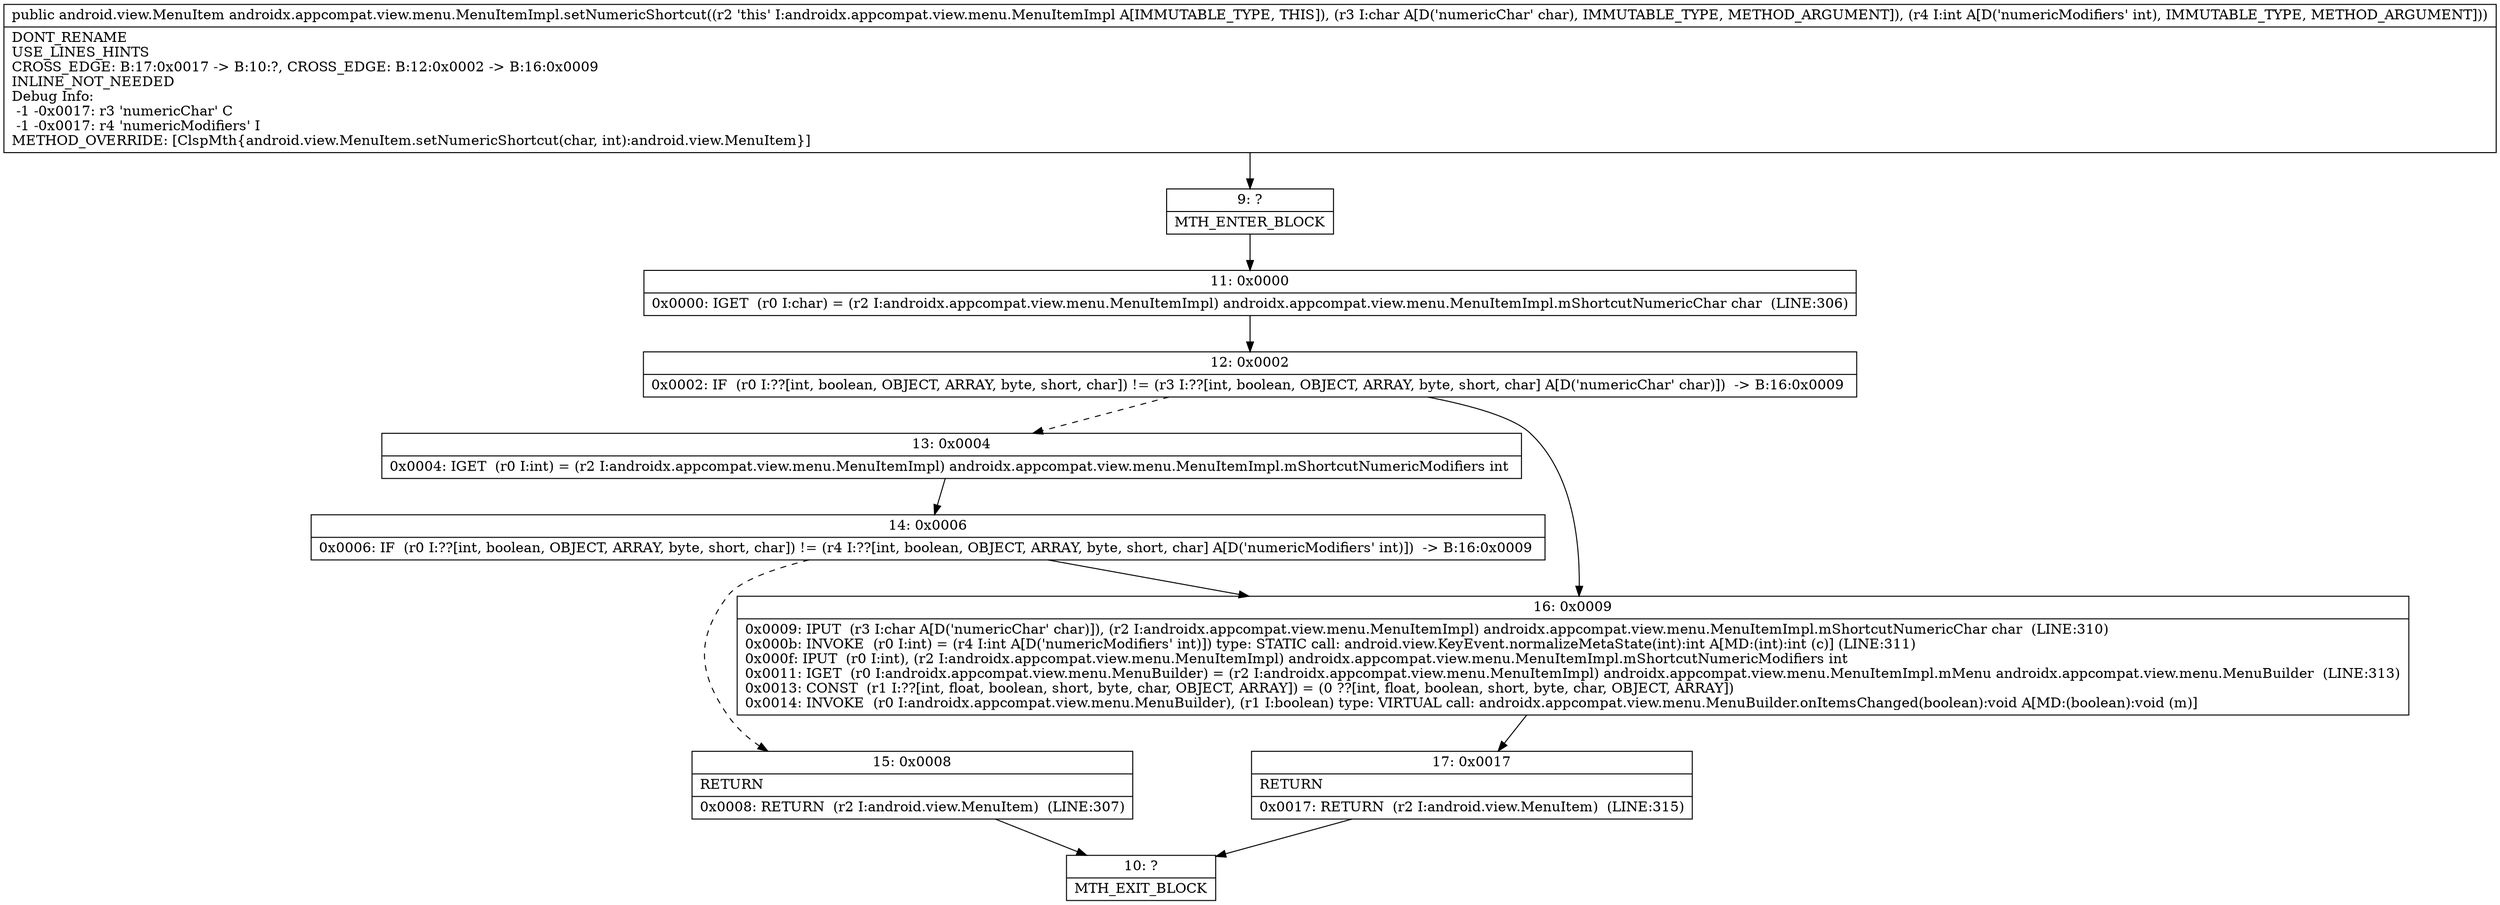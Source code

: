 digraph "CFG forandroidx.appcompat.view.menu.MenuItemImpl.setNumericShortcut(CI)Landroid\/view\/MenuItem;" {
Node_9 [shape=record,label="{9\:\ ?|MTH_ENTER_BLOCK\l}"];
Node_11 [shape=record,label="{11\:\ 0x0000|0x0000: IGET  (r0 I:char) = (r2 I:androidx.appcompat.view.menu.MenuItemImpl) androidx.appcompat.view.menu.MenuItemImpl.mShortcutNumericChar char  (LINE:306)\l}"];
Node_12 [shape=record,label="{12\:\ 0x0002|0x0002: IF  (r0 I:??[int, boolean, OBJECT, ARRAY, byte, short, char]) != (r3 I:??[int, boolean, OBJECT, ARRAY, byte, short, char] A[D('numericChar' char)])  \-\> B:16:0x0009 \l}"];
Node_13 [shape=record,label="{13\:\ 0x0004|0x0004: IGET  (r0 I:int) = (r2 I:androidx.appcompat.view.menu.MenuItemImpl) androidx.appcompat.view.menu.MenuItemImpl.mShortcutNumericModifiers int \l}"];
Node_14 [shape=record,label="{14\:\ 0x0006|0x0006: IF  (r0 I:??[int, boolean, OBJECT, ARRAY, byte, short, char]) != (r4 I:??[int, boolean, OBJECT, ARRAY, byte, short, char] A[D('numericModifiers' int)])  \-\> B:16:0x0009 \l}"];
Node_15 [shape=record,label="{15\:\ 0x0008|RETURN\l|0x0008: RETURN  (r2 I:android.view.MenuItem)  (LINE:307)\l}"];
Node_10 [shape=record,label="{10\:\ ?|MTH_EXIT_BLOCK\l}"];
Node_16 [shape=record,label="{16\:\ 0x0009|0x0009: IPUT  (r3 I:char A[D('numericChar' char)]), (r2 I:androidx.appcompat.view.menu.MenuItemImpl) androidx.appcompat.view.menu.MenuItemImpl.mShortcutNumericChar char  (LINE:310)\l0x000b: INVOKE  (r0 I:int) = (r4 I:int A[D('numericModifiers' int)]) type: STATIC call: android.view.KeyEvent.normalizeMetaState(int):int A[MD:(int):int (c)] (LINE:311)\l0x000f: IPUT  (r0 I:int), (r2 I:androidx.appcompat.view.menu.MenuItemImpl) androidx.appcompat.view.menu.MenuItemImpl.mShortcutNumericModifiers int \l0x0011: IGET  (r0 I:androidx.appcompat.view.menu.MenuBuilder) = (r2 I:androidx.appcompat.view.menu.MenuItemImpl) androidx.appcompat.view.menu.MenuItemImpl.mMenu androidx.appcompat.view.menu.MenuBuilder  (LINE:313)\l0x0013: CONST  (r1 I:??[int, float, boolean, short, byte, char, OBJECT, ARRAY]) = (0 ??[int, float, boolean, short, byte, char, OBJECT, ARRAY]) \l0x0014: INVOKE  (r0 I:androidx.appcompat.view.menu.MenuBuilder), (r1 I:boolean) type: VIRTUAL call: androidx.appcompat.view.menu.MenuBuilder.onItemsChanged(boolean):void A[MD:(boolean):void (m)]\l}"];
Node_17 [shape=record,label="{17\:\ 0x0017|RETURN\l|0x0017: RETURN  (r2 I:android.view.MenuItem)  (LINE:315)\l}"];
MethodNode[shape=record,label="{public android.view.MenuItem androidx.appcompat.view.menu.MenuItemImpl.setNumericShortcut((r2 'this' I:androidx.appcompat.view.menu.MenuItemImpl A[IMMUTABLE_TYPE, THIS]), (r3 I:char A[D('numericChar' char), IMMUTABLE_TYPE, METHOD_ARGUMENT]), (r4 I:int A[D('numericModifiers' int), IMMUTABLE_TYPE, METHOD_ARGUMENT]))  | DONT_RENAME\lUSE_LINES_HINTS\lCROSS_EDGE: B:17:0x0017 \-\> B:10:?, CROSS_EDGE: B:12:0x0002 \-\> B:16:0x0009\lINLINE_NOT_NEEDED\lDebug Info:\l  \-1 \-0x0017: r3 'numericChar' C\l  \-1 \-0x0017: r4 'numericModifiers' I\lMETHOD_OVERRIDE: [ClspMth\{android.view.MenuItem.setNumericShortcut(char, int):android.view.MenuItem\}]\l}"];
MethodNode -> Node_9;Node_9 -> Node_11;
Node_11 -> Node_12;
Node_12 -> Node_13[style=dashed];
Node_12 -> Node_16;
Node_13 -> Node_14;
Node_14 -> Node_15[style=dashed];
Node_14 -> Node_16;
Node_15 -> Node_10;
Node_16 -> Node_17;
Node_17 -> Node_10;
}

